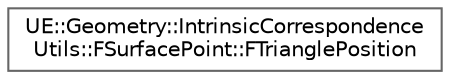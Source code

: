 digraph "Graphical Class Hierarchy"
{
 // INTERACTIVE_SVG=YES
 // LATEX_PDF_SIZE
  bgcolor="transparent";
  edge [fontname=Helvetica,fontsize=10,labelfontname=Helvetica,labelfontsize=10];
  node [fontname=Helvetica,fontsize=10,shape=box,height=0.2,width=0.4];
  rankdir="LR";
  Node0 [id="Node000000",label="UE::Geometry::IntrinsicCorrespondence\lUtils::FSurfacePoint::FTrianglePosition",height=0.2,width=0.4,color="grey40", fillcolor="white", style="filled",URL="$d0/d7d/structUE_1_1Geometry_1_1IntrinsicCorrespondenceUtils_1_1FSurfacePoint_1_1FTrianglePosition.html",tooltip=" "];
}

